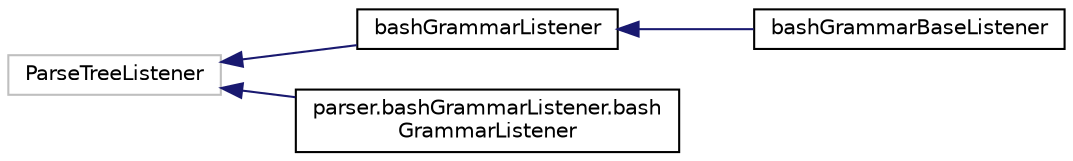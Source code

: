 digraph "Graphical Class Hierarchy"
{
 // LATEX_PDF_SIZE
  edge [fontname="Helvetica",fontsize="10",labelfontname="Helvetica",labelfontsize="10"];
  node [fontname="Helvetica",fontsize="10",shape=record];
  rankdir="LR";
  Node21 [label="ParseTreeListener",height=0.2,width=0.4,color="grey75", fillcolor="white", style="filled",tooltip=" "];
  Node21 -> Node0 [dir="back",color="midnightblue",fontsize="10",style="solid",fontname="Helvetica"];
  Node0 [label="bashGrammarListener",height=0.2,width=0.4,color="black", fillcolor="white", style="filled",URL="$interfacebash_grammar_listener.html",tooltip="This interface defines a complete listener for a parse tree produced by bashGrammarParser."];
  Node0 -> Node1 [dir="back",color="midnightblue",fontsize="10",style="solid",fontname="Helvetica"];
  Node1 [label="bashGrammarBaseListener",height=0.2,width=0.4,color="black", fillcolor="white", style="filled",URL="$classbash_grammar_base_listener.html",tooltip="This class provides an empty implementation of bashGrammarListener, which can be extended to create a..."];
  Node21 -> Node24 [dir="back",color="midnightblue",fontsize="10",style="solid",fontname="Helvetica"];
  Node24 [label="parser.bashGrammarListener.bash\lGrammarListener",height=0.2,width=0.4,color="black", fillcolor="white", style="filled",URL="$classparser_1_1bash_grammar_listener_1_1bash_grammar_listener.html",tooltip=" "];
}
